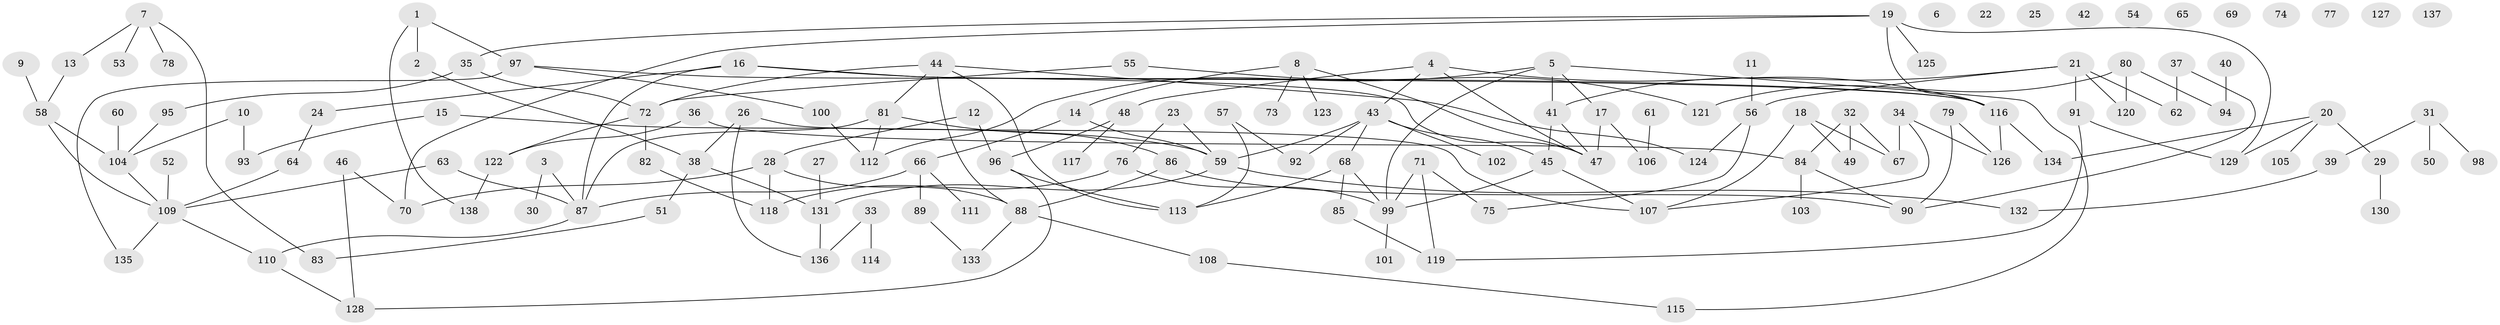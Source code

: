 // Generated by graph-tools (version 1.1) at 2025/33/03/09/25 02:33:22]
// undirected, 138 vertices, 174 edges
graph export_dot {
graph [start="1"]
  node [color=gray90,style=filled];
  1;
  2;
  3;
  4;
  5;
  6;
  7;
  8;
  9;
  10;
  11;
  12;
  13;
  14;
  15;
  16;
  17;
  18;
  19;
  20;
  21;
  22;
  23;
  24;
  25;
  26;
  27;
  28;
  29;
  30;
  31;
  32;
  33;
  34;
  35;
  36;
  37;
  38;
  39;
  40;
  41;
  42;
  43;
  44;
  45;
  46;
  47;
  48;
  49;
  50;
  51;
  52;
  53;
  54;
  55;
  56;
  57;
  58;
  59;
  60;
  61;
  62;
  63;
  64;
  65;
  66;
  67;
  68;
  69;
  70;
  71;
  72;
  73;
  74;
  75;
  76;
  77;
  78;
  79;
  80;
  81;
  82;
  83;
  84;
  85;
  86;
  87;
  88;
  89;
  90;
  91;
  92;
  93;
  94;
  95;
  96;
  97;
  98;
  99;
  100;
  101;
  102;
  103;
  104;
  105;
  106;
  107;
  108;
  109;
  110;
  111;
  112;
  113;
  114;
  115;
  116;
  117;
  118;
  119;
  120;
  121;
  122;
  123;
  124;
  125;
  126;
  127;
  128;
  129;
  130;
  131;
  132;
  133;
  134;
  135;
  136;
  137;
  138;
  1 -- 2;
  1 -- 97;
  1 -- 138;
  2 -- 38;
  3 -- 30;
  3 -- 87;
  4 -- 43;
  4 -- 47;
  4 -- 48;
  4 -- 116;
  5 -- 17;
  5 -- 41;
  5 -- 99;
  5 -- 112;
  5 -- 115;
  7 -- 13;
  7 -- 53;
  7 -- 78;
  7 -- 83;
  8 -- 14;
  8 -- 47;
  8 -- 73;
  8 -- 123;
  9 -- 58;
  10 -- 93;
  10 -- 104;
  11 -- 56;
  12 -- 28;
  12 -- 96;
  13 -- 58;
  14 -- 59;
  14 -- 66;
  15 -- 59;
  15 -- 93;
  16 -- 24;
  16 -- 47;
  16 -- 87;
  16 -- 116;
  17 -- 47;
  17 -- 106;
  18 -- 49;
  18 -- 67;
  18 -- 107;
  19 -- 35;
  19 -- 70;
  19 -- 116;
  19 -- 125;
  19 -- 129;
  20 -- 29;
  20 -- 105;
  20 -- 129;
  20 -- 134;
  21 -- 41;
  21 -- 56;
  21 -- 62;
  21 -- 91;
  21 -- 120;
  23 -- 59;
  23 -- 76;
  24 -- 64;
  26 -- 38;
  26 -- 107;
  26 -- 136;
  27 -- 131;
  28 -- 70;
  28 -- 88;
  28 -- 118;
  29 -- 130;
  31 -- 39;
  31 -- 50;
  31 -- 98;
  32 -- 49;
  32 -- 67;
  32 -- 84;
  33 -- 114;
  33 -- 136;
  34 -- 67;
  34 -- 107;
  34 -- 126;
  35 -- 72;
  35 -- 95;
  36 -- 84;
  36 -- 122;
  37 -- 62;
  37 -- 90;
  38 -- 51;
  38 -- 131;
  39 -- 132;
  40 -- 94;
  41 -- 45;
  41 -- 47;
  43 -- 45;
  43 -- 59;
  43 -- 68;
  43 -- 92;
  43 -- 102;
  44 -- 72;
  44 -- 81;
  44 -- 88;
  44 -- 113;
  44 -- 124;
  45 -- 99;
  45 -- 107;
  46 -- 70;
  46 -- 128;
  48 -- 96;
  48 -- 117;
  51 -- 83;
  52 -- 109;
  55 -- 72;
  55 -- 121;
  56 -- 75;
  56 -- 124;
  57 -- 92;
  57 -- 113;
  58 -- 104;
  58 -- 109;
  59 -- 131;
  59 -- 132;
  60 -- 104;
  61 -- 106;
  63 -- 87;
  63 -- 109;
  64 -- 109;
  66 -- 87;
  66 -- 89;
  66 -- 111;
  68 -- 85;
  68 -- 99;
  68 -- 113;
  71 -- 75;
  71 -- 99;
  71 -- 119;
  72 -- 82;
  72 -- 122;
  76 -- 99;
  76 -- 118;
  79 -- 90;
  79 -- 126;
  80 -- 94;
  80 -- 120;
  80 -- 121;
  81 -- 86;
  81 -- 87;
  81 -- 112;
  82 -- 118;
  84 -- 90;
  84 -- 103;
  85 -- 119;
  86 -- 88;
  86 -- 90;
  87 -- 110;
  88 -- 108;
  88 -- 133;
  89 -- 133;
  91 -- 119;
  91 -- 129;
  95 -- 104;
  96 -- 113;
  96 -- 128;
  97 -- 100;
  97 -- 116;
  97 -- 135;
  99 -- 101;
  100 -- 112;
  104 -- 109;
  108 -- 115;
  109 -- 110;
  109 -- 135;
  110 -- 128;
  116 -- 126;
  116 -- 134;
  122 -- 138;
  131 -- 136;
}
